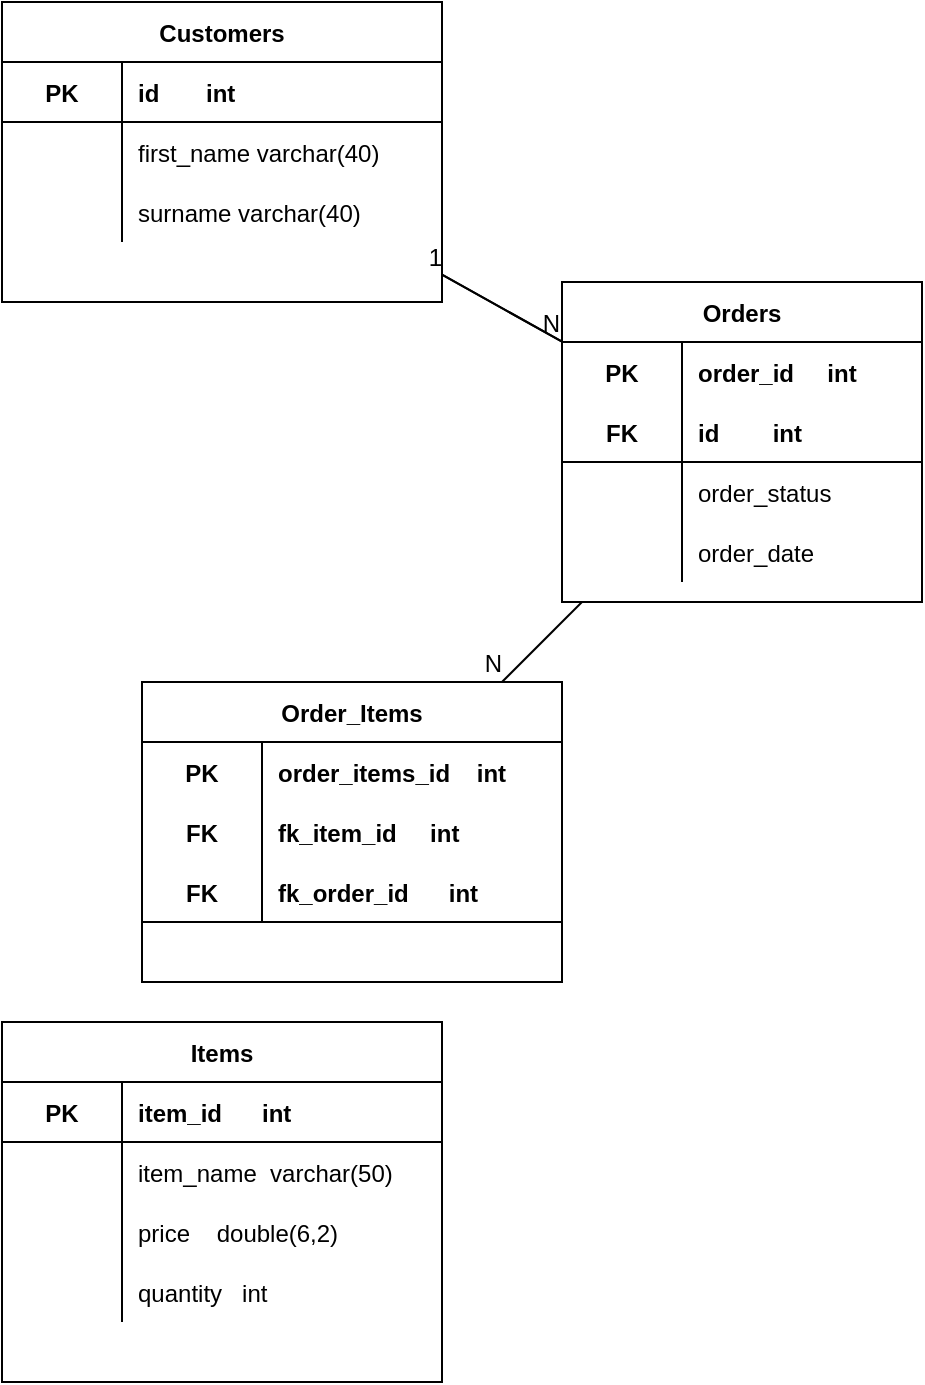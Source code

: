 <mxfile version="14.7.7" type="github">
  <diagram id="psf7XRb8uaF6Xu_a8ZL4" name="Page-1">
    <mxGraphModel dx="1422" dy="794" grid="1" gridSize="10" guides="1" tooltips="1" connect="1" arrows="1" fold="1" page="1" pageScale="1" pageWidth="827" pageHeight="1169" math="0" shadow="0">
      <root>
        <mxCell id="0" />
        <mxCell id="1" parent="0" />
        <mxCell id="zl9BO678Oim_0MuuLDAm-16" value="Customers" style="shape=table;startSize=30;container=1;collapsible=1;childLayout=tableLayout;fixedRows=1;rowLines=0;fontStyle=1;align=center;resizeLast=1;" vertex="1" parent="1">
          <mxGeometry x="180" y="20" width="220" height="150" as="geometry" />
        </mxCell>
        <mxCell id="zl9BO678Oim_0MuuLDAm-20" value="" style="shape=partialRectangle;collapsible=0;dropTarget=0;pointerEvents=0;fillColor=none;top=0;left=0;bottom=1;right=0;points=[[0,0.5],[1,0.5]];portConstraint=eastwest;" vertex="1" parent="zl9BO678Oim_0MuuLDAm-16">
          <mxGeometry y="30" width="220" height="30" as="geometry" />
        </mxCell>
        <mxCell id="zl9BO678Oim_0MuuLDAm-21" value="PK" style="shape=partialRectangle;connectable=0;fillColor=none;top=0;left=0;bottom=0;right=0;fontStyle=1;overflow=hidden;" vertex="1" parent="zl9BO678Oim_0MuuLDAm-20">
          <mxGeometry width="60" height="30" as="geometry" />
        </mxCell>
        <mxCell id="zl9BO678Oim_0MuuLDAm-22" value="id       int" style="shape=partialRectangle;connectable=0;fillColor=none;top=0;left=0;bottom=0;right=0;align=left;spacingLeft=6;fontStyle=1;overflow=hidden;" vertex="1" parent="zl9BO678Oim_0MuuLDAm-20">
          <mxGeometry x="60" width="160" height="30" as="geometry" />
        </mxCell>
        <mxCell id="zl9BO678Oim_0MuuLDAm-23" value="" style="shape=partialRectangle;collapsible=0;dropTarget=0;pointerEvents=0;fillColor=none;top=0;left=0;bottom=0;right=0;points=[[0,0.5],[1,0.5]];portConstraint=eastwest;" vertex="1" parent="zl9BO678Oim_0MuuLDAm-16">
          <mxGeometry y="60" width="220" height="30" as="geometry" />
        </mxCell>
        <mxCell id="zl9BO678Oim_0MuuLDAm-24" value="" style="shape=partialRectangle;connectable=0;fillColor=none;top=0;left=0;bottom=0;right=0;editable=1;overflow=hidden;" vertex="1" parent="zl9BO678Oim_0MuuLDAm-23">
          <mxGeometry width="60" height="30" as="geometry" />
        </mxCell>
        <mxCell id="zl9BO678Oim_0MuuLDAm-25" value="first_name varchar(40)" style="shape=partialRectangle;connectable=0;fillColor=none;top=0;left=0;bottom=0;right=0;align=left;spacingLeft=6;overflow=hidden;" vertex="1" parent="zl9BO678Oim_0MuuLDAm-23">
          <mxGeometry x="60" width="160" height="30" as="geometry" />
        </mxCell>
        <mxCell id="zl9BO678Oim_0MuuLDAm-26" value="" style="shape=partialRectangle;collapsible=0;dropTarget=0;pointerEvents=0;fillColor=none;top=0;left=0;bottom=0;right=0;points=[[0,0.5],[1,0.5]];portConstraint=eastwest;" vertex="1" parent="zl9BO678Oim_0MuuLDAm-16">
          <mxGeometry y="90" width="220" height="30" as="geometry" />
        </mxCell>
        <mxCell id="zl9BO678Oim_0MuuLDAm-27" value="" style="shape=partialRectangle;connectable=0;fillColor=none;top=0;left=0;bottom=0;right=0;editable=1;overflow=hidden;" vertex="1" parent="zl9BO678Oim_0MuuLDAm-26">
          <mxGeometry width="60" height="30" as="geometry" />
        </mxCell>
        <mxCell id="zl9BO678Oim_0MuuLDAm-28" value="surname varchar(40)" style="shape=partialRectangle;connectable=0;fillColor=none;top=0;left=0;bottom=0;right=0;align=left;spacingLeft=6;overflow=hidden;" vertex="1" parent="zl9BO678Oim_0MuuLDAm-26">
          <mxGeometry x="60" width="160" height="30" as="geometry" />
        </mxCell>
        <mxCell id="zl9BO678Oim_0MuuLDAm-43" value="Items" style="shape=table;startSize=30;container=1;collapsible=1;childLayout=tableLayout;fixedRows=1;rowLines=0;fontStyle=1;align=center;resizeLast=1;" vertex="1" parent="1">
          <mxGeometry x="180" y="530" width="220" height="180" as="geometry" />
        </mxCell>
        <mxCell id="zl9BO678Oim_0MuuLDAm-44" value="" style="shape=partialRectangle;collapsible=0;dropTarget=0;pointerEvents=0;fillColor=none;top=0;left=0;bottom=1;right=0;points=[[0,0.5],[1,0.5]];portConstraint=eastwest;" vertex="1" parent="zl9BO678Oim_0MuuLDAm-43">
          <mxGeometry y="30" width="220" height="30" as="geometry" />
        </mxCell>
        <mxCell id="zl9BO678Oim_0MuuLDAm-45" value="PK" style="shape=partialRectangle;connectable=0;fillColor=none;top=0;left=0;bottom=0;right=0;fontStyle=1;overflow=hidden;" vertex="1" parent="zl9BO678Oim_0MuuLDAm-44">
          <mxGeometry width="60" height="30" as="geometry" />
        </mxCell>
        <mxCell id="zl9BO678Oim_0MuuLDAm-46" value="item_id      int" style="shape=partialRectangle;connectable=0;fillColor=none;top=0;left=0;bottom=0;right=0;align=left;spacingLeft=6;fontStyle=1;overflow=hidden;" vertex="1" parent="zl9BO678Oim_0MuuLDAm-44">
          <mxGeometry x="60" width="160" height="30" as="geometry" />
        </mxCell>
        <mxCell id="zl9BO678Oim_0MuuLDAm-47" value="" style="shape=partialRectangle;collapsible=0;dropTarget=0;pointerEvents=0;fillColor=none;top=0;left=0;bottom=0;right=0;points=[[0,0.5],[1,0.5]];portConstraint=eastwest;" vertex="1" parent="zl9BO678Oim_0MuuLDAm-43">
          <mxGeometry y="60" width="220" height="30" as="geometry" />
        </mxCell>
        <mxCell id="zl9BO678Oim_0MuuLDAm-48" value="" style="shape=partialRectangle;connectable=0;fillColor=none;top=0;left=0;bottom=0;right=0;editable=1;overflow=hidden;" vertex="1" parent="zl9BO678Oim_0MuuLDAm-47">
          <mxGeometry width="60" height="30" as="geometry" />
        </mxCell>
        <mxCell id="zl9BO678Oim_0MuuLDAm-49" value="item_name  varchar(50)" style="shape=partialRectangle;connectable=0;fillColor=none;top=0;left=0;bottom=0;right=0;align=left;spacingLeft=6;overflow=hidden;" vertex="1" parent="zl9BO678Oim_0MuuLDAm-47">
          <mxGeometry x="60" width="160" height="30" as="geometry" />
        </mxCell>
        <mxCell id="zl9BO678Oim_0MuuLDAm-50" value="" style="shape=partialRectangle;collapsible=0;dropTarget=0;pointerEvents=0;fillColor=none;top=0;left=0;bottom=0;right=0;points=[[0,0.5],[1,0.5]];portConstraint=eastwest;" vertex="1" parent="zl9BO678Oim_0MuuLDAm-43">
          <mxGeometry y="90" width="220" height="30" as="geometry" />
        </mxCell>
        <mxCell id="zl9BO678Oim_0MuuLDAm-51" value="" style="shape=partialRectangle;connectable=0;fillColor=none;top=0;left=0;bottom=0;right=0;editable=1;overflow=hidden;" vertex="1" parent="zl9BO678Oim_0MuuLDAm-50">
          <mxGeometry width="60" height="30" as="geometry" />
        </mxCell>
        <mxCell id="zl9BO678Oim_0MuuLDAm-52" value="price    double(6,2)" style="shape=partialRectangle;connectable=0;fillColor=none;top=0;left=0;bottom=0;right=0;align=left;spacingLeft=6;overflow=hidden;" vertex="1" parent="zl9BO678Oim_0MuuLDAm-50">
          <mxGeometry x="60" width="160" height="30" as="geometry" />
        </mxCell>
        <mxCell id="zl9BO678Oim_0MuuLDAm-53" value="" style="shape=partialRectangle;collapsible=0;dropTarget=0;pointerEvents=0;fillColor=none;top=0;left=0;bottom=0;right=0;points=[[0,0.5],[1,0.5]];portConstraint=eastwest;" vertex="1" parent="zl9BO678Oim_0MuuLDAm-43">
          <mxGeometry y="120" width="220" height="30" as="geometry" />
        </mxCell>
        <mxCell id="zl9BO678Oim_0MuuLDAm-54" value="" style="shape=partialRectangle;connectable=0;fillColor=none;top=0;left=0;bottom=0;right=0;editable=1;overflow=hidden;" vertex="1" parent="zl9BO678Oim_0MuuLDAm-53">
          <mxGeometry width="60" height="30" as="geometry" />
        </mxCell>
        <mxCell id="zl9BO678Oim_0MuuLDAm-55" value="quantity   int" style="shape=partialRectangle;connectable=0;fillColor=none;top=0;left=0;bottom=0;right=0;align=left;spacingLeft=6;overflow=hidden;" vertex="1" parent="zl9BO678Oim_0MuuLDAm-53">
          <mxGeometry x="60" width="160" height="30" as="geometry" />
        </mxCell>
        <mxCell id="zl9BO678Oim_0MuuLDAm-56" value="Order_Items" style="shape=table;startSize=30;container=1;collapsible=1;childLayout=tableLayout;fixedRows=1;rowLines=0;fontStyle=1;align=center;resizeLast=1;" vertex="1" parent="1">
          <mxGeometry x="250" y="360" width="210" height="150" as="geometry" />
        </mxCell>
        <mxCell id="zl9BO678Oim_0MuuLDAm-57" value="" style="shape=partialRectangle;collapsible=0;dropTarget=0;pointerEvents=0;fillColor=none;top=0;left=0;bottom=0;right=0;points=[[0,0.5],[1,0.5]];portConstraint=eastwest;" vertex="1" parent="zl9BO678Oim_0MuuLDAm-56">
          <mxGeometry y="30" width="210" height="30" as="geometry" />
        </mxCell>
        <mxCell id="zl9BO678Oim_0MuuLDAm-58" value="PK" style="shape=partialRectangle;connectable=0;fillColor=none;top=0;left=0;bottom=0;right=0;fontStyle=1;overflow=hidden;" vertex="1" parent="zl9BO678Oim_0MuuLDAm-57">
          <mxGeometry width="60" height="30" as="geometry" />
        </mxCell>
        <mxCell id="zl9BO678Oim_0MuuLDAm-59" value="order_items_id    int" style="shape=partialRectangle;connectable=0;fillColor=none;top=0;left=0;bottom=0;right=0;align=left;spacingLeft=6;fontStyle=1;overflow=hidden;" vertex="1" parent="zl9BO678Oim_0MuuLDAm-57">
          <mxGeometry x="60" width="150" height="30" as="geometry" />
        </mxCell>
        <mxCell id="zl9BO678Oim_0MuuLDAm-69" value="" style="shape=partialRectangle;collapsible=0;dropTarget=0;pointerEvents=0;fillColor=none;top=0;left=0;bottom=0;right=0;points=[[0,0.5],[1,0.5]];portConstraint=eastwest;" vertex="1" parent="zl9BO678Oim_0MuuLDAm-56">
          <mxGeometry y="60" width="210" height="30" as="geometry" />
        </mxCell>
        <mxCell id="zl9BO678Oim_0MuuLDAm-70" value="FK" style="shape=partialRectangle;connectable=0;fillColor=none;top=0;left=0;bottom=0;right=0;fontStyle=1;overflow=hidden;" vertex="1" parent="zl9BO678Oim_0MuuLDAm-69">
          <mxGeometry width="60" height="30" as="geometry" />
        </mxCell>
        <mxCell id="zl9BO678Oim_0MuuLDAm-71" value="fk_item_id     int" style="shape=partialRectangle;connectable=0;fillColor=none;top=0;left=0;bottom=0;right=0;align=left;spacingLeft=6;fontStyle=1;overflow=hidden;" vertex="1" parent="zl9BO678Oim_0MuuLDAm-69">
          <mxGeometry x="60" width="150" height="30" as="geometry" />
        </mxCell>
        <mxCell id="zl9BO678Oim_0MuuLDAm-60" value="" style="shape=partialRectangle;collapsible=0;dropTarget=0;pointerEvents=0;fillColor=none;top=0;left=0;bottom=1;right=0;points=[[0,0.5],[1,0.5]];portConstraint=eastwest;" vertex="1" parent="zl9BO678Oim_0MuuLDAm-56">
          <mxGeometry y="90" width="210" height="30" as="geometry" />
        </mxCell>
        <mxCell id="zl9BO678Oim_0MuuLDAm-61" value="FK" style="shape=partialRectangle;connectable=0;fillColor=none;top=0;left=0;bottom=0;right=0;fontStyle=1;overflow=hidden;" vertex="1" parent="zl9BO678Oim_0MuuLDAm-60">
          <mxGeometry width="60" height="30" as="geometry" />
        </mxCell>
        <mxCell id="zl9BO678Oim_0MuuLDAm-62" value="fk_order_id      int" style="shape=partialRectangle;connectable=0;fillColor=none;top=0;left=0;bottom=0;right=0;align=left;spacingLeft=6;fontStyle=1;overflow=hidden;" vertex="1" parent="zl9BO678Oim_0MuuLDAm-60">
          <mxGeometry x="60" width="150" height="30" as="geometry" />
        </mxCell>
        <mxCell id="zl9BO678Oim_0MuuLDAm-72" value="Orders" style="shape=table;startSize=30;container=1;collapsible=1;childLayout=tableLayout;fixedRows=1;rowLines=0;fontStyle=1;align=center;resizeLast=1;" vertex="1" parent="1">
          <mxGeometry x="460" y="160" width="180" height="160" as="geometry" />
        </mxCell>
        <mxCell id="zl9BO678Oim_0MuuLDAm-73" value="" style="shape=partialRectangle;collapsible=0;dropTarget=0;pointerEvents=0;fillColor=none;top=0;left=0;bottom=0;right=0;points=[[0,0.5],[1,0.5]];portConstraint=eastwest;" vertex="1" parent="zl9BO678Oim_0MuuLDAm-72">
          <mxGeometry y="30" width="180" height="30" as="geometry" />
        </mxCell>
        <mxCell id="zl9BO678Oim_0MuuLDAm-74" value="PK" style="shape=partialRectangle;connectable=0;fillColor=none;top=0;left=0;bottom=0;right=0;fontStyle=1;overflow=hidden;" vertex="1" parent="zl9BO678Oim_0MuuLDAm-73">
          <mxGeometry width="60" height="30" as="geometry" />
        </mxCell>
        <mxCell id="zl9BO678Oim_0MuuLDAm-75" value="order_id     int" style="shape=partialRectangle;connectable=0;fillColor=none;top=0;left=0;bottom=0;right=0;align=left;spacingLeft=6;fontStyle=1;overflow=hidden;" vertex="1" parent="zl9BO678Oim_0MuuLDAm-73">
          <mxGeometry x="60" width="120" height="30" as="geometry" />
        </mxCell>
        <mxCell id="zl9BO678Oim_0MuuLDAm-76" value="" style="shape=partialRectangle;collapsible=0;dropTarget=0;pointerEvents=0;fillColor=none;top=0;left=0;bottom=1;right=0;points=[[0,0.5],[1,0.5]];portConstraint=eastwest;fontStyle=4" vertex="1" parent="zl9BO678Oim_0MuuLDAm-72">
          <mxGeometry y="60" width="180" height="30" as="geometry" />
        </mxCell>
        <mxCell id="zl9BO678Oim_0MuuLDAm-77" value="FK" style="shape=partialRectangle;connectable=0;fillColor=none;top=0;left=0;bottom=0;right=0;fontStyle=1;overflow=hidden;" vertex="1" parent="zl9BO678Oim_0MuuLDAm-76">
          <mxGeometry width="60" height="30" as="geometry" />
        </mxCell>
        <mxCell id="zl9BO678Oim_0MuuLDAm-78" value="id        int" style="shape=partialRectangle;connectable=0;fillColor=none;top=0;left=0;bottom=0;right=0;align=left;spacingLeft=6;fontStyle=1;overflow=hidden;" vertex="1" parent="zl9BO678Oim_0MuuLDAm-76">
          <mxGeometry x="60" width="120" height="30" as="geometry" />
        </mxCell>
        <mxCell id="zl9BO678Oim_0MuuLDAm-79" value="" style="shape=partialRectangle;collapsible=0;dropTarget=0;pointerEvents=0;fillColor=none;top=0;left=0;bottom=0;right=0;points=[[0,0.5],[1,0.5]];portConstraint=eastwest;" vertex="1" parent="zl9BO678Oim_0MuuLDAm-72">
          <mxGeometry y="90" width="180" height="30" as="geometry" />
        </mxCell>
        <mxCell id="zl9BO678Oim_0MuuLDAm-80" value="" style="shape=partialRectangle;connectable=0;fillColor=none;top=0;left=0;bottom=0;right=0;editable=1;overflow=hidden;" vertex="1" parent="zl9BO678Oim_0MuuLDAm-79">
          <mxGeometry width="60" height="30" as="geometry" />
        </mxCell>
        <mxCell id="zl9BO678Oim_0MuuLDAm-81" value="order_status" style="shape=partialRectangle;connectable=0;fillColor=none;top=0;left=0;bottom=0;right=0;align=left;spacingLeft=6;overflow=hidden;" vertex="1" parent="zl9BO678Oim_0MuuLDAm-79">
          <mxGeometry x="60" width="120" height="30" as="geometry" />
        </mxCell>
        <mxCell id="zl9BO678Oim_0MuuLDAm-82" value="" style="shape=partialRectangle;collapsible=0;dropTarget=0;pointerEvents=0;fillColor=none;top=0;left=0;bottom=0;right=0;points=[[0,0.5],[1,0.5]];portConstraint=eastwest;" vertex="1" parent="zl9BO678Oim_0MuuLDAm-72">
          <mxGeometry y="120" width="180" height="30" as="geometry" />
        </mxCell>
        <mxCell id="zl9BO678Oim_0MuuLDAm-83" value="" style="shape=partialRectangle;connectable=0;fillColor=none;top=0;left=0;bottom=0;right=0;editable=1;overflow=hidden;" vertex="1" parent="zl9BO678Oim_0MuuLDAm-82">
          <mxGeometry width="60" height="30" as="geometry" />
        </mxCell>
        <mxCell id="zl9BO678Oim_0MuuLDAm-84" value="order_date" style="shape=partialRectangle;connectable=0;fillColor=none;top=0;left=0;bottom=0;right=0;align=left;spacingLeft=6;overflow=hidden;" vertex="1" parent="zl9BO678Oim_0MuuLDAm-82">
          <mxGeometry x="60" width="120" height="30" as="geometry" />
        </mxCell>
        <mxCell id="zl9BO678Oim_0MuuLDAm-85" value="" style="endArrow=none;html=1;rounded=0;" edge="1" parent="1" source="zl9BO678Oim_0MuuLDAm-72" target="zl9BO678Oim_0MuuLDAm-16">
          <mxGeometry relative="1" as="geometry">
            <mxPoint x="450" y="110" as="sourcePoint" />
            <mxPoint x="630" y="70" as="targetPoint" />
          </mxGeometry>
        </mxCell>
        <mxCell id="zl9BO678Oim_0MuuLDAm-86" value="1" style="resizable=0;html=1;align=right;verticalAlign=bottom;" connectable="0" vertex="1" parent="zl9BO678Oim_0MuuLDAm-85">
          <mxGeometry x="1" relative="1" as="geometry" />
        </mxCell>
        <mxCell id="zl9BO678Oim_0MuuLDAm-87" value="" style="endArrow=none;html=1;rounded=0;" edge="1" parent="1" source="zl9BO678Oim_0MuuLDAm-16" target="zl9BO678Oim_0MuuLDAm-72">
          <mxGeometry relative="1" as="geometry">
            <mxPoint x="260" y="290" as="sourcePoint" />
            <mxPoint x="420" y="290" as="targetPoint" />
          </mxGeometry>
        </mxCell>
        <mxCell id="zl9BO678Oim_0MuuLDAm-88" value="N" style="resizable=0;html=1;align=right;verticalAlign=bottom;" connectable="0" vertex="1" parent="zl9BO678Oim_0MuuLDAm-87">
          <mxGeometry x="1" relative="1" as="geometry" />
        </mxCell>
        <mxCell id="zl9BO678Oim_0MuuLDAm-89" value="" style="endArrow=none;html=1;rounded=0;" edge="1" parent="1" source="zl9BO678Oim_0MuuLDAm-72" target="zl9BO678Oim_0MuuLDAm-56">
          <mxGeometry relative="1" as="geometry">
            <mxPoint x="560" y="380" as="sourcePoint" />
            <mxPoint x="720" y="380" as="targetPoint" />
          </mxGeometry>
        </mxCell>
        <mxCell id="zl9BO678Oim_0MuuLDAm-90" value="N" style="resizable=0;html=1;align=right;verticalAlign=bottom;" connectable="0" vertex="1" parent="zl9BO678Oim_0MuuLDAm-89">
          <mxGeometry x="1" relative="1" as="geometry" />
        </mxCell>
      </root>
    </mxGraphModel>
  </diagram>
</mxfile>
